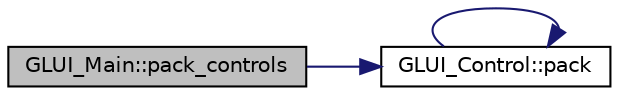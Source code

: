 digraph "GLUI_Main::pack_controls"
{
  edge [fontname="Helvetica",fontsize="10",labelfontname="Helvetica",labelfontsize="10"];
  node [fontname="Helvetica",fontsize="10",shape=record];
  rankdir="LR";
  Node1 [label="GLUI_Main::pack_controls",height=0.2,width=0.4,color="black", fillcolor="grey75", style="filled", fontcolor="black"];
  Node1 -> Node2 [color="midnightblue",fontsize="10",style="solid",fontname="Helvetica"];
  Node2 [label="GLUI_Control::pack",height=0.2,width=0.4,color="black", fillcolor="white", style="filled",URL="$class_g_l_u_i___control.html#a55b244224a7446e7254a9d3b468d4925"];
  Node2 -> Node2 [color="midnightblue",fontsize="10",style="solid",fontname="Helvetica"];
}
